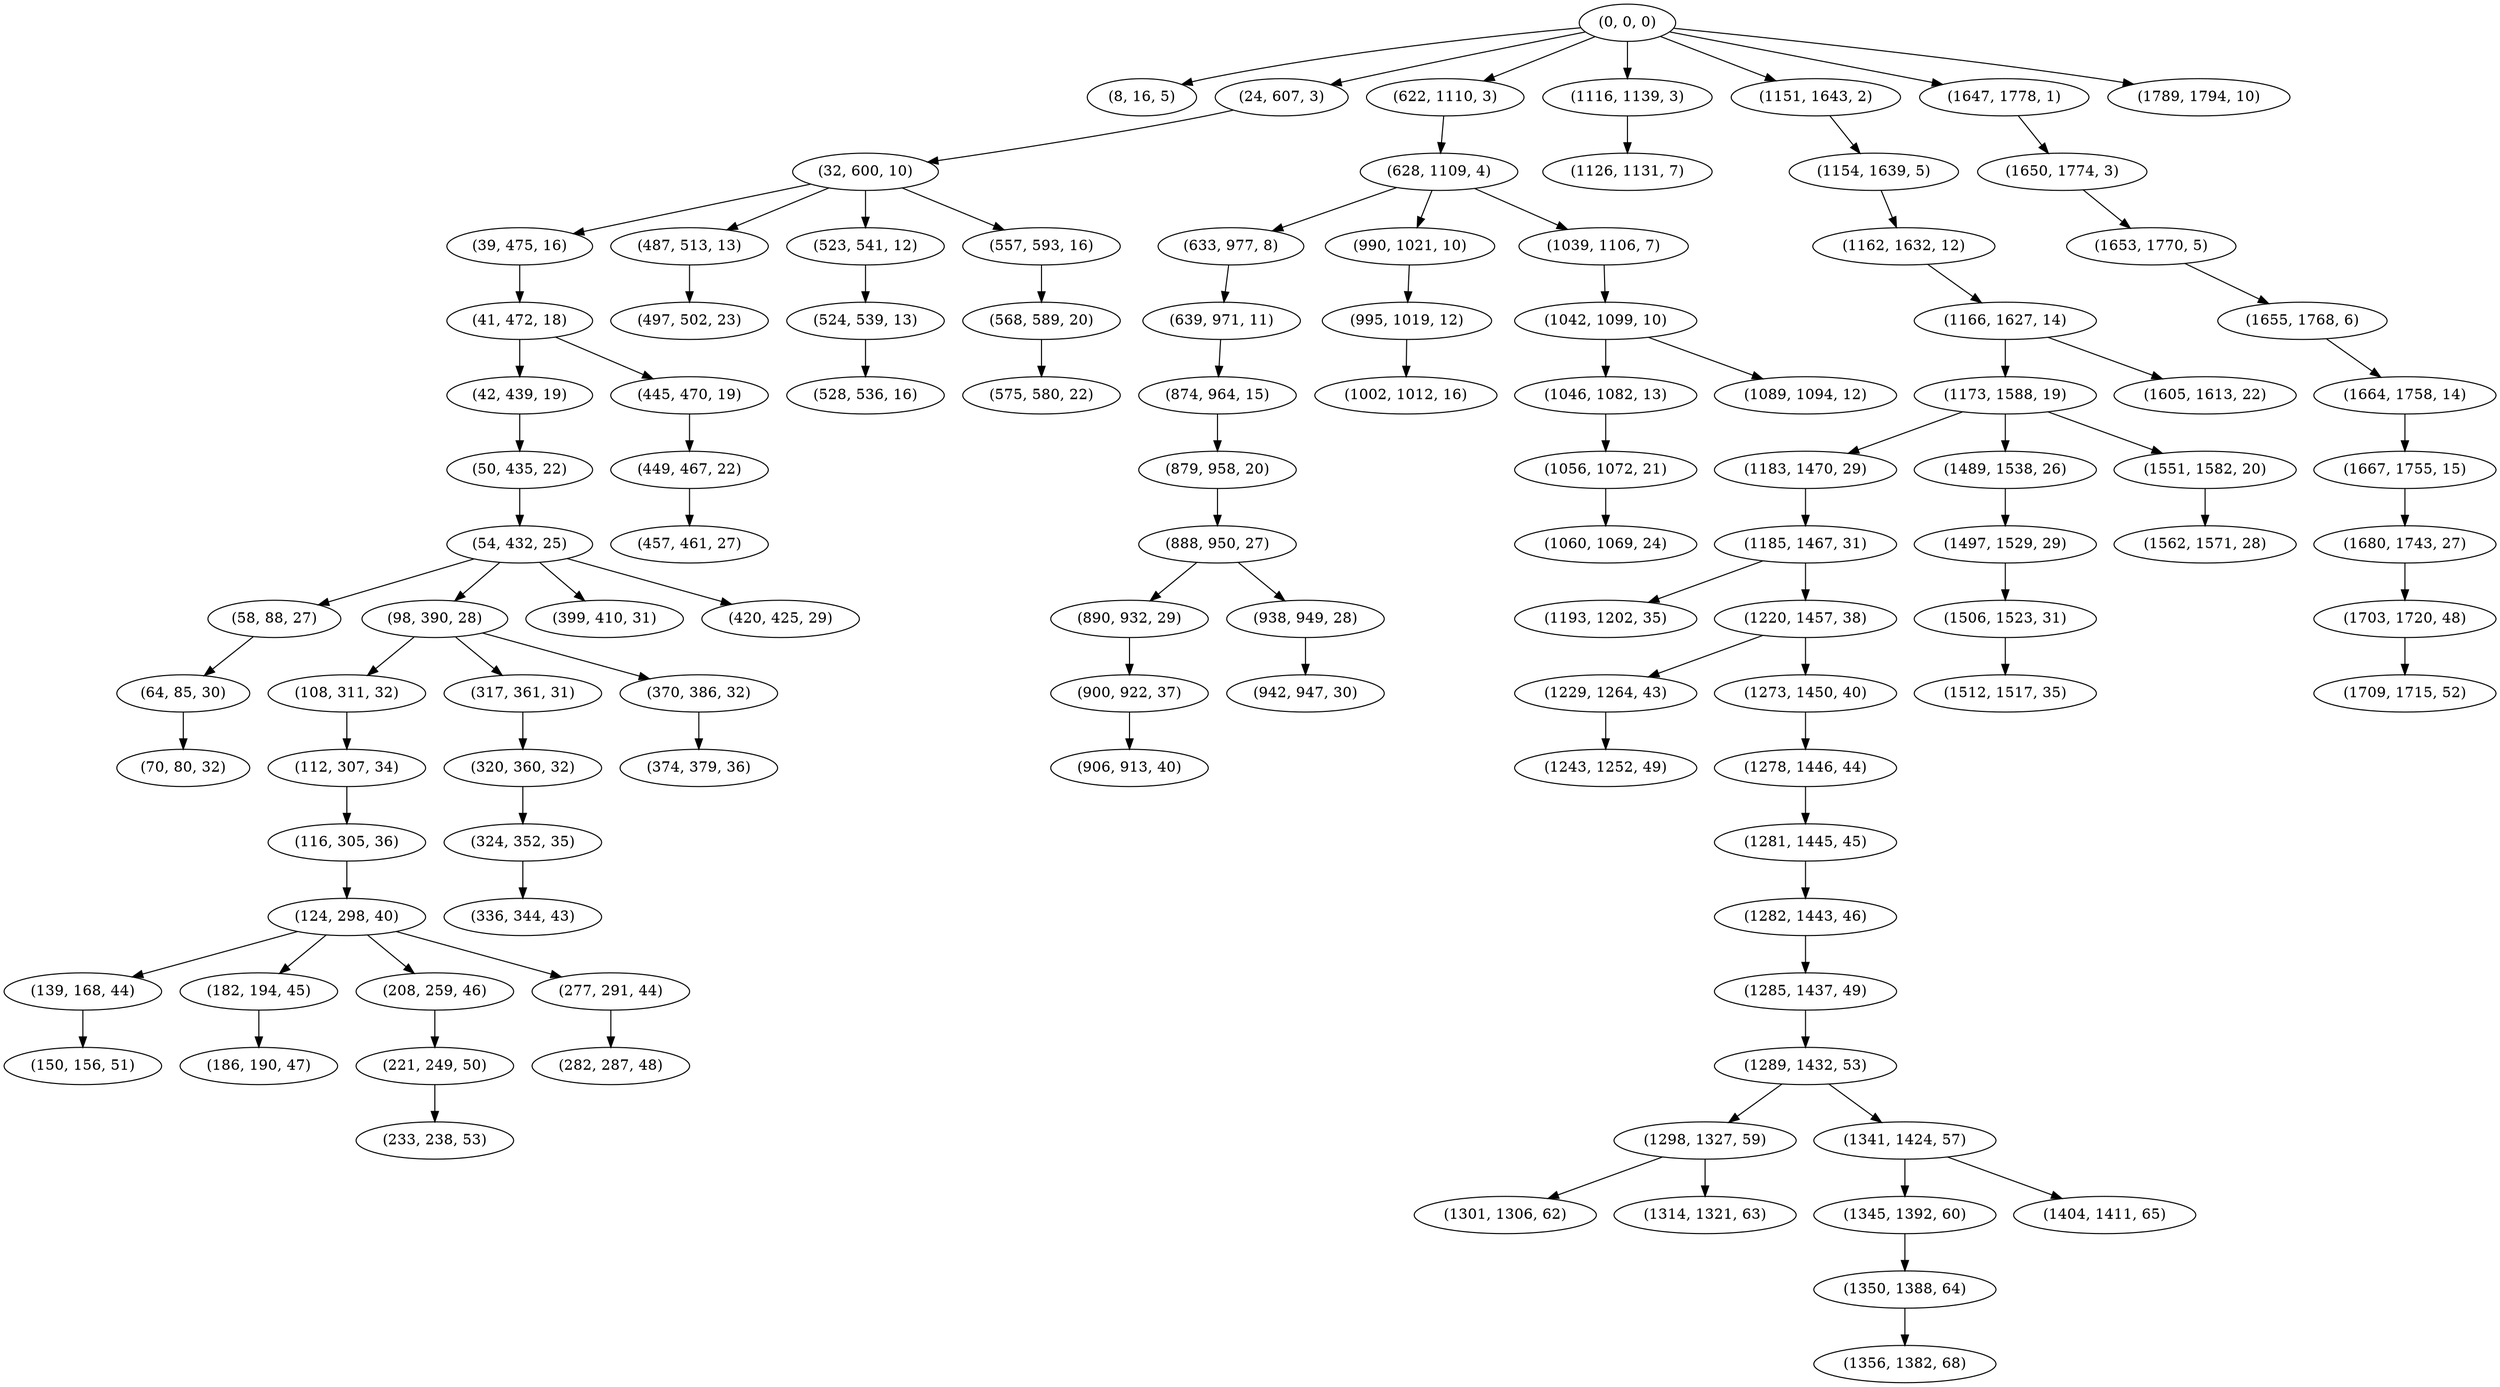 digraph tree {
    "(0, 0, 0)";
    "(8, 16, 5)";
    "(24, 607, 3)";
    "(32, 600, 10)";
    "(39, 475, 16)";
    "(41, 472, 18)";
    "(42, 439, 19)";
    "(50, 435, 22)";
    "(54, 432, 25)";
    "(58, 88, 27)";
    "(64, 85, 30)";
    "(70, 80, 32)";
    "(98, 390, 28)";
    "(108, 311, 32)";
    "(112, 307, 34)";
    "(116, 305, 36)";
    "(124, 298, 40)";
    "(139, 168, 44)";
    "(150, 156, 51)";
    "(182, 194, 45)";
    "(186, 190, 47)";
    "(208, 259, 46)";
    "(221, 249, 50)";
    "(233, 238, 53)";
    "(277, 291, 44)";
    "(282, 287, 48)";
    "(317, 361, 31)";
    "(320, 360, 32)";
    "(324, 352, 35)";
    "(336, 344, 43)";
    "(370, 386, 32)";
    "(374, 379, 36)";
    "(399, 410, 31)";
    "(420, 425, 29)";
    "(445, 470, 19)";
    "(449, 467, 22)";
    "(457, 461, 27)";
    "(487, 513, 13)";
    "(497, 502, 23)";
    "(523, 541, 12)";
    "(524, 539, 13)";
    "(528, 536, 16)";
    "(557, 593, 16)";
    "(568, 589, 20)";
    "(575, 580, 22)";
    "(622, 1110, 3)";
    "(628, 1109, 4)";
    "(633, 977, 8)";
    "(639, 971, 11)";
    "(874, 964, 15)";
    "(879, 958, 20)";
    "(888, 950, 27)";
    "(890, 932, 29)";
    "(900, 922, 37)";
    "(906, 913, 40)";
    "(938, 949, 28)";
    "(942, 947, 30)";
    "(990, 1021, 10)";
    "(995, 1019, 12)";
    "(1002, 1012, 16)";
    "(1039, 1106, 7)";
    "(1042, 1099, 10)";
    "(1046, 1082, 13)";
    "(1056, 1072, 21)";
    "(1060, 1069, 24)";
    "(1089, 1094, 12)";
    "(1116, 1139, 3)";
    "(1126, 1131, 7)";
    "(1151, 1643, 2)";
    "(1154, 1639, 5)";
    "(1162, 1632, 12)";
    "(1166, 1627, 14)";
    "(1173, 1588, 19)";
    "(1183, 1470, 29)";
    "(1185, 1467, 31)";
    "(1193, 1202, 35)";
    "(1220, 1457, 38)";
    "(1229, 1264, 43)";
    "(1243, 1252, 49)";
    "(1273, 1450, 40)";
    "(1278, 1446, 44)";
    "(1281, 1445, 45)";
    "(1282, 1443, 46)";
    "(1285, 1437, 49)";
    "(1289, 1432, 53)";
    "(1298, 1327, 59)";
    "(1301, 1306, 62)";
    "(1314, 1321, 63)";
    "(1341, 1424, 57)";
    "(1345, 1392, 60)";
    "(1350, 1388, 64)";
    "(1356, 1382, 68)";
    "(1404, 1411, 65)";
    "(1489, 1538, 26)";
    "(1497, 1529, 29)";
    "(1506, 1523, 31)";
    "(1512, 1517, 35)";
    "(1551, 1582, 20)";
    "(1562, 1571, 28)";
    "(1605, 1613, 22)";
    "(1647, 1778, 1)";
    "(1650, 1774, 3)";
    "(1653, 1770, 5)";
    "(1655, 1768, 6)";
    "(1664, 1758, 14)";
    "(1667, 1755, 15)";
    "(1680, 1743, 27)";
    "(1703, 1720, 48)";
    "(1709, 1715, 52)";
    "(1789, 1794, 10)";
    "(0, 0, 0)" -> "(8, 16, 5)";
    "(0, 0, 0)" -> "(24, 607, 3)";
    "(0, 0, 0)" -> "(622, 1110, 3)";
    "(0, 0, 0)" -> "(1116, 1139, 3)";
    "(0, 0, 0)" -> "(1151, 1643, 2)";
    "(0, 0, 0)" -> "(1647, 1778, 1)";
    "(0, 0, 0)" -> "(1789, 1794, 10)";
    "(24, 607, 3)" -> "(32, 600, 10)";
    "(32, 600, 10)" -> "(39, 475, 16)";
    "(32, 600, 10)" -> "(487, 513, 13)";
    "(32, 600, 10)" -> "(523, 541, 12)";
    "(32, 600, 10)" -> "(557, 593, 16)";
    "(39, 475, 16)" -> "(41, 472, 18)";
    "(41, 472, 18)" -> "(42, 439, 19)";
    "(41, 472, 18)" -> "(445, 470, 19)";
    "(42, 439, 19)" -> "(50, 435, 22)";
    "(50, 435, 22)" -> "(54, 432, 25)";
    "(54, 432, 25)" -> "(58, 88, 27)";
    "(54, 432, 25)" -> "(98, 390, 28)";
    "(54, 432, 25)" -> "(399, 410, 31)";
    "(54, 432, 25)" -> "(420, 425, 29)";
    "(58, 88, 27)" -> "(64, 85, 30)";
    "(64, 85, 30)" -> "(70, 80, 32)";
    "(98, 390, 28)" -> "(108, 311, 32)";
    "(98, 390, 28)" -> "(317, 361, 31)";
    "(98, 390, 28)" -> "(370, 386, 32)";
    "(108, 311, 32)" -> "(112, 307, 34)";
    "(112, 307, 34)" -> "(116, 305, 36)";
    "(116, 305, 36)" -> "(124, 298, 40)";
    "(124, 298, 40)" -> "(139, 168, 44)";
    "(124, 298, 40)" -> "(182, 194, 45)";
    "(124, 298, 40)" -> "(208, 259, 46)";
    "(124, 298, 40)" -> "(277, 291, 44)";
    "(139, 168, 44)" -> "(150, 156, 51)";
    "(182, 194, 45)" -> "(186, 190, 47)";
    "(208, 259, 46)" -> "(221, 249, 50)";
    "(221, 249, 50)" -> "(233, 238, 53)";
    "(277, 291, 44)" -> "(282, 287, 48)";
    "(317, 361, 31)" -> "(320, 360, 32)";
    "(320, 360, 32)" -> "(324, 352, 35)";
    "(324, 352, 35)" -> "(336, 344, 43)";
    "(370, 386, 32)" -> "(374, 379, 36)";
    "(445, 470, 19)" -> "(449, 467, 22)";
    "(449, 467, 22)" -> "(457, 461, 27)";
    "(487, 513, 13)" -> "(497, 502, 23)";
    "(523, 541, 12)" -> "(524, 539, 13)";
    "(524, 539, 13)" -> "(528, 536, 16)";
    "(557, 593, 16)" -> "(568, 589, 20)";
    "(568, 589, 20)" -> "(575, 580, 22)";
    "(622, 1110, 3)" -> "(628, 1109, 4)";
    "(628, 1109, 4)" -> "(633, 977, 8)";
    "(628, 1109, 4)" -> "(990, 1021, 10)";
    "(628, 1109, 4)" -> "(1039, 1106, 7)";
    "(633, 977, 8)" -> "(639, 971, 11)";
    "(639, 971, 11)" -> "(874, 964, 15)";
    "(874, 964, 15)" -> "(879, 958, 20)";
    "(879, 958, 20)" -> "(888, 950, 27)";
    "(888, 950, 27)" -> "(890, 932, 29)";
    "(888, 950, 27)" -> "(938, 949, 28)";
    "(890, 932, 29)" -> "(900, 922, 37)";
    "(900, 922, 37)" -> "(906, 913, 40)";
    "(938, 949, 28)" -> "(942, 947, 30)";
    "(990, 1021, 10)" -> "(995, 1019, 12)";
    "(995, 1019, 12)" -> "(1002, 1012, 16)";
    "(1039, 1106, 7)" -> "(1042, 1099, 10)";
    "(1042, 1099, 10)" -> "(1046, 1082, 13)";
    "(1042, 1099, 10)" -> "(1089, 1094, 12)";
    "(1046, 1082, 13)" -> "(1056, 1072, 21)";
    "(1056, 1072, 21)" -> "(1060, 1069, 24)";
    "(1116, 1139, 3)" -> "(1126, 1131, 7)";
    "(1151, 1643, 2)" -> "(1154, 1639, 5)";
    "(1154, 1639, 5)" -> "(1162, 1632, 12)";
    "(1162, 1632, 12)" -> "(1166, 1627, 14)";
    "(1166, 1627, 14)" -> "(1173, 1588, 19)";
    "(1166, 1627, 14)" -> "(1605, 1613, 22)";
    "(1173, 1588, 19)" -> "(1183, 1470, 29)";
    "(1173, 1588, 19)" -> "(1489, 1538, 26)";
    "(1173, 1588, 19)" -> "(1551, 1582, 20)";
    "(1183, 1470, 29)" -> "(1185, 1467, 31)";
    "(1185, 1467, 31)" -> "(1193, 1202, 35)";
    "(1185, 1467, 31)" -> "(1220, 1457, 38)";
    "(1220, 1457, 38)" -> "(1229, 1264, 43)";
    "(1220, 1457, 38)" -> "(1273, 1450, 40)";
    "(1229, 1264, 43)" -> "(1243, 1252, 49)";
    "(1273, 1450, 40)" -> "(1278, 1446, 44)";
    "(1278, 1446, 44)" -> "(1281, 1445, 45)";
    "(1281, 1445, 45)" -> "(1282, 1443, 46)";
    "(1282, 1443, 46)" -> "(1285, 1437, 49)";
    "(1285, 1437, 49)" -> "(1289, 1432, 53)";
    "(1289, 1432, 53)" -> "(1298, 1327, 59)";
    "(1289, 1432, 53)" -> "(1341, 1424, 57)";
    "(1298, 1327, 59)" -> "(1301, 1306, 62)";
    "(1298, 1327, 59)" -> "(1314, 1321, 63)";
    "(1341, 1424, 57)" -> "(1345, 1392, 60)";
    "(1341, 1424, 57)" -> "(1404, 1411, 65)";
    "(1345, 1392, 60)" -> "(1350, 1388, 64)";
    "(1350, 1388, 64)" -> "(1356, 1382, 68)";
    "(1489, 1538, 26)" -> "(1497, 1529, 29)";
    "(1497, 1529, 29)" -> "(1506, 1523, 31)";
    "(1506, 1523, 31)" -> "(1512, 1517, 35)";
    "(1551, 1582, 20)" -> "(1562, 1571, 28)";
    "(1647, 1778, 1)" -> "(1650, 1774, 3)";
    "(1650, 1774, 3)" -> "(1653, 1770, 5)";
    "(1653, 1770, 5)" -> "(1655, 1768, 6)";
    "(1655, 1768, 6)" -> "(1664, 1758, 14)";
    "(1664, 1758, 14)" -> "(1667, 1755, 15)";
    "(1667, 1755, 15)" -> "(1680, 1743, 27)";
    "(1680, 1743, 27)" -> "(1703, 1720, 48)";
    "(1703, 1720, 48)" -> "(1709, 1715, 52)";
}
